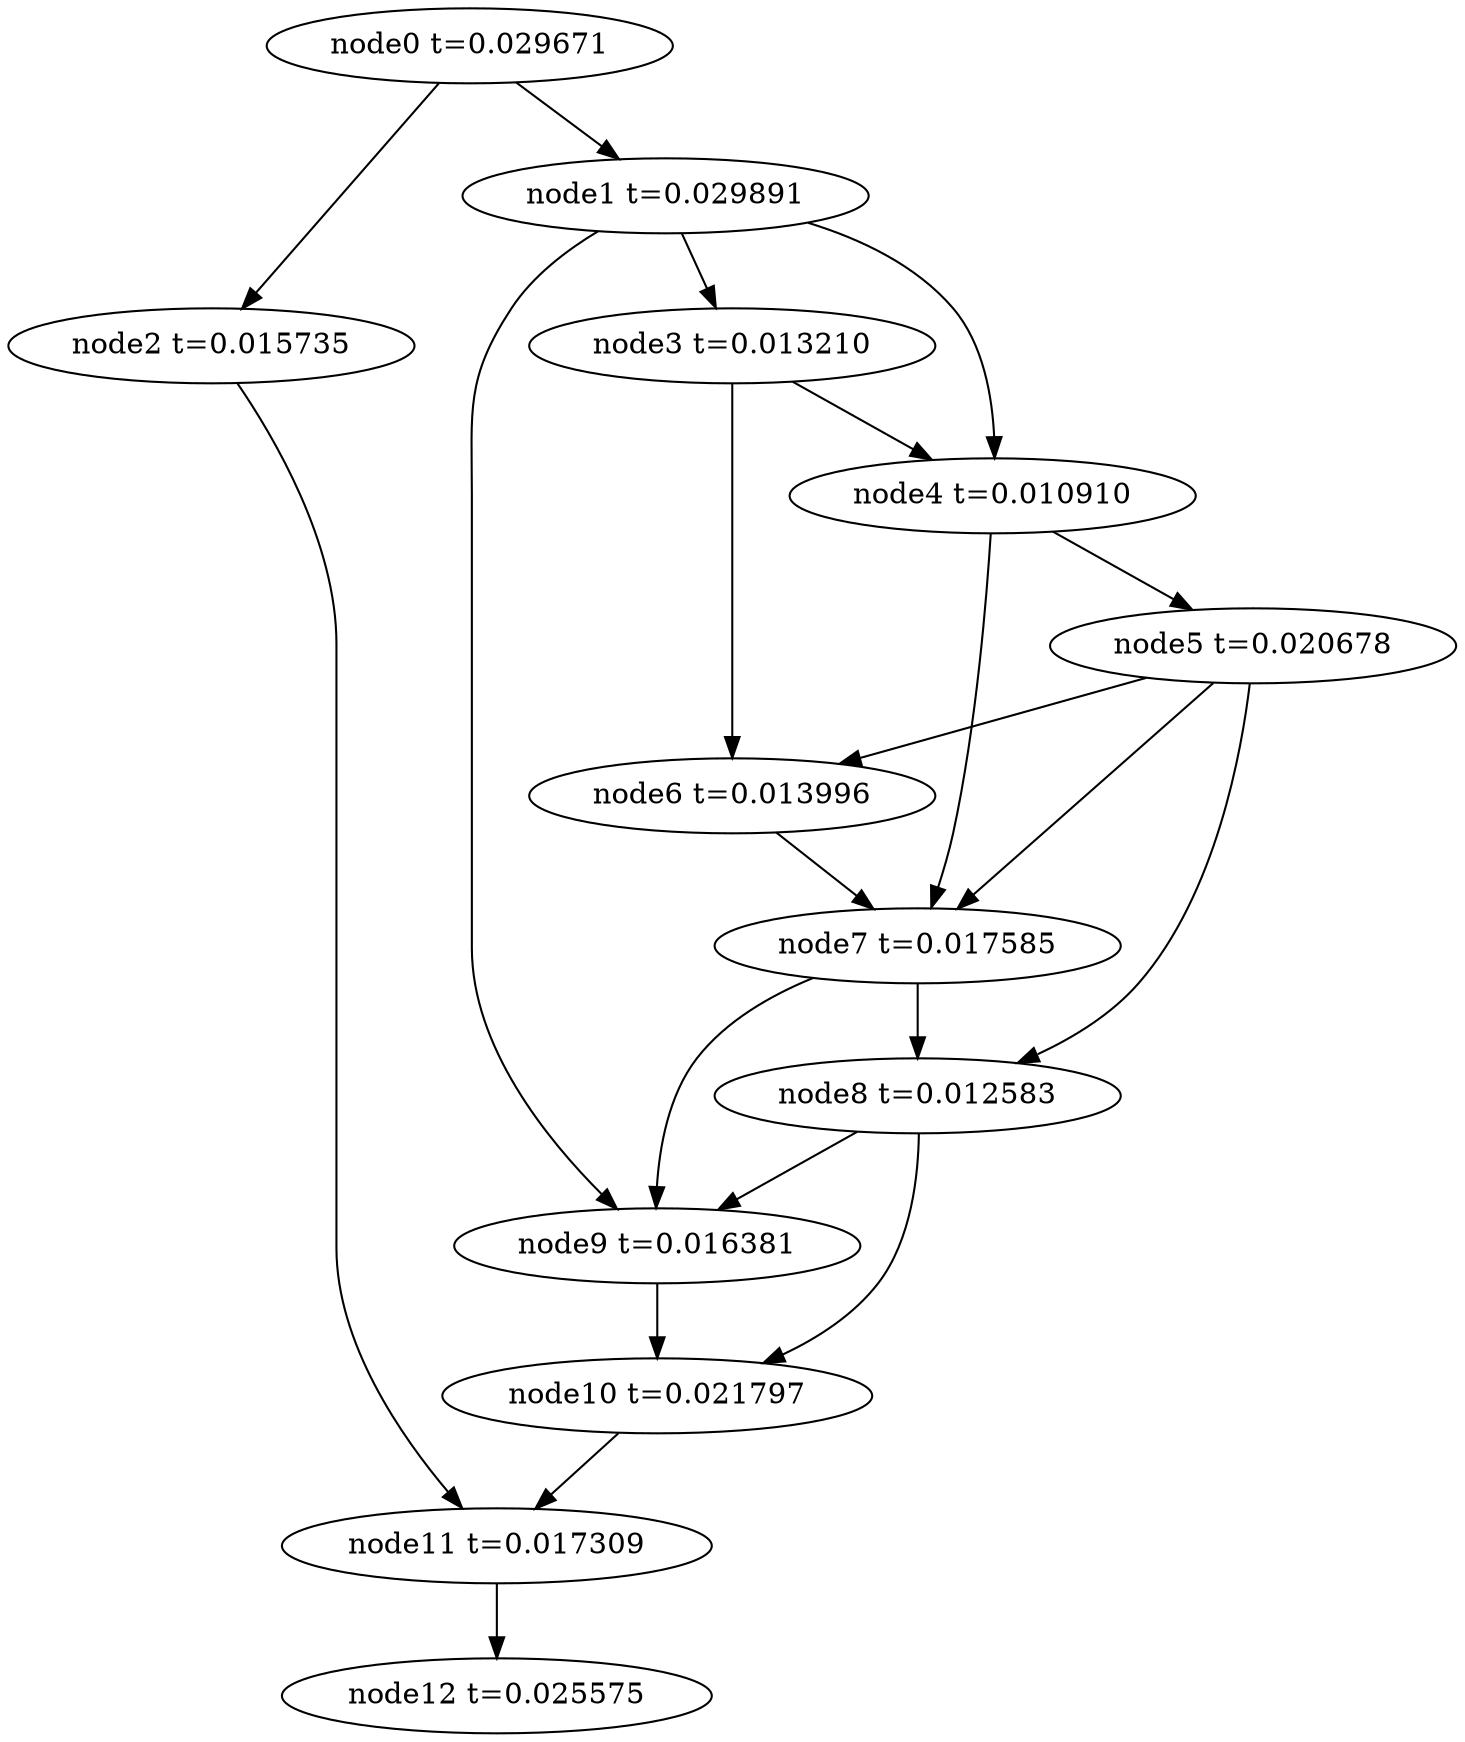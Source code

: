 digraph g{
	node12[label="node12 t=0.025575"]
	node11 -> node12
	node11[label="node11 t=0.017309"];
	node10 -> node11
	node10[label="node10 t=0.021797"];
	node9 -> node10
	node9[label="node9 t=0.016381"];
	node8 -> node10
	node8 -> node9
	node8[label="node8 t=0.012583"];
	node7 -> node9
	node7 -> node8
	node7[label="node7 t=0.017585"];
	node6 -> node7
	node6[label="node6 t=0.013996"];
	node5 -> node8
	node5 -> node7
	node5 -> node6
	node5[label="node5 t=0.020678"];
	node4 -> node7
	node4 -> node5
	node4[label="node4 t=0.010910"];
	node3 -> node6
	node3 -> node4
	node3[label="node3 t=0.013210"];
	node2 -> node11
	node2[label="node2 t=0.015735"];
	node1 -> node9
	node1 -> node4
	node1 -> node3
	node1[label="node1 t=0.029891"];
	node0 -> node2
	node0 -> node1
	node0[label="node0 t=0.029671"];
}
